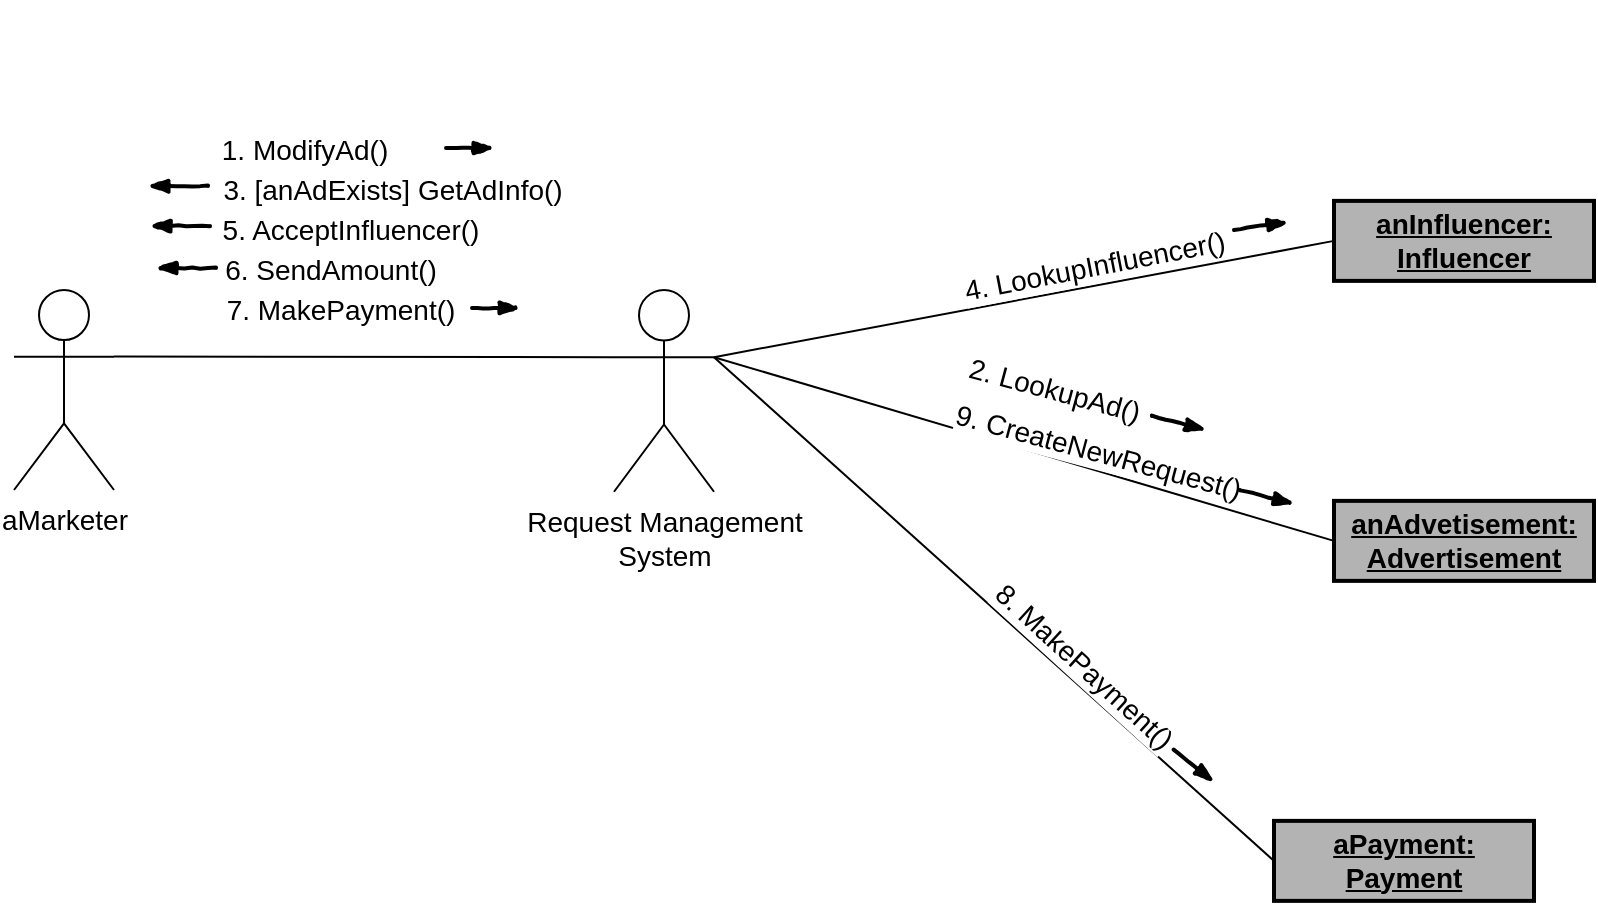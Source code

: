 <mxfile version="12.4.3" type="google" pages="1"><diagram id="Xu7hAwpWHqqz043k15y8" name="Page-1"><mxGraphModel dx="1024" dy="584" grid="1" gridSize="10" guides="1" tooltips="1" connect="1" arrows="1" fold="1" page="1" pageScale="1" pageWidth="850" pageHeight="1100" math="0" shadow="0"><root><mxCell id="0"/><mxCell id="1" parent="0"/><mxCell id="eI447mRiReDyooh-H_tk-48" value="&lt;u style=&quot;font-size: 14px;&quot;&gt;&lt;b style=&quot;font-size: 14px;&quot;&gt;aPayment: Payment&lt;/b&gt;&lt;/u&gt;" style="rounded=0;whiteSpace=wrap;html=1;fillColor=#B3B3B3;strokeWidth=2;fontSize=14;" parent="1" vertex="1"><mxGeometry x="670" y="525.44" width="130" height="40" as="geometry"/></mxCell><mxCell id="A1uHR4Oh70x3VBSi_ET3-15" style="edgeStyle=none;rounded=0;orthogonalLoop=1;jettySize=auto;html=1;exitX=1;exitY=0.333;exitDx=0;exitDy=0;exitPerimeter=0;entryX=0;entryY=0.333;entryDx=0;entryDy=0;entryPerimeter=0;endArrow=none;endFill=0;fontSize=14;" parent="1" source="4Tu1oQqfwqeqmw-D4zRC-1" target="eI447mRiReDyooh-H_tk-8" edge="1"><mxGeometry relative="1" as="geometry"/></mxCell><mxCell id="4Tu1oQqfwqeqmw-D4zRC-1" value="aMarketer" style="shape=umlActor;verticalLabelPosition=bottom;labelBackgroundColor=#ffffff;verticalAlign=top;html=1;outlineConnect=0;fontSize=14;" parent="1" vertex="1"><mxGeometry x="40" y="260" width="50" height="100" as="geometry"/></mxCell><mxCell id="A1uHR4Oh70x3VBSi_ET3-2" style="edgeStyle=none;rounded=0;orthogonalLoop=1;jettySize=auto;html=1;exitX=1;exitY=0.333;exitDx=0;exitDy=0;exitPerimeter=0;entryX=0;entryY=0.5;entryDx=0;entryDy=0;endArrow=none;endFill=0;fontSize=14;" parent="1" source="eI447mRiReDyooh-H_tk-8" target="eI447mRiReDyooh-H_tk-34" edge="1"><mxGeometry relative="1" as="geometry"/></mxCell><mxCell id="A1uHR4Oh70x3VBSi_ET3-10" value="4. LookupInfluencer()" style="text;html=1;align=center;verticalAlign=middle;resizable=0;points=[];;labelBackgroundColor=#ffffff;fontSize=14;rotation=-10.9;" parent="A1uHR4Oh70x3VBSi_ET3-2" vertex="1" connectable="0"><mxGeometry x="0.229" y="3" relative="1" as="geometry"><mxPoint y="-7" as="offset"/></mxGeometry></mxCell><mxCell id="A1uHR4Oh70x3VBSi_ET3-3" style="edgeStyle=none;rounded=0;orthogonalLoop=1;jettySize=auto;html=1;exitX=1;exitY=0.333;exitDx=0;exitDy=0;exitPerimeter=0;entryX=0;entryY=0.5;entryDx=0;entryDy=0;endArrow=none;endFill=0;fontSize=14;" parent="1" source="eI447mRiReDyooh-H_tk-8" target="eI447mRiReDyooh-H_tk-31" edge="1"><mxGeometry relative="1" as="geometry"/></mxCell><mxCell id="A1uHR4Oh70x3VBSi_ET3-12" value="9. CreateNewRequest()" style="text;html=1;align=center;verticalAlign=middle;resizable=0;points=[];;labelBackgroundColor=#ffffff;fontSize=14;rotation=15;" parent="A1uHR4Oh70x3VBSi_ET3-3" vertex="1" connectable="0"><mxGeometry x="0.234" y="-1" relative="1" as="geometry"><mxPoint x="1" y="-11" as="offset"/></mxGeometry></mxCell><mxCell id="A1uHR4Oh70x3VBSi_ET3-4" style="edgeStyle=none;rounded=0;orthogonalLoop=1;jettySize=auto;html=1;exitX=1;exitY=0.333;exitDx=0;exitDy=0;exitPerimeter=0;entryX=0;entryY=0.5;entryDx=0;entryDy=0;endArrow=none;endFill=0;fontSize=14;" parent="1" source="eI447mRiReDyooh-H_tk-8" target="eI447mRiReDyooh-H_tk-48" edge="1"><mxGeometry relative="1" as="geometry"/></mxCell><mxCell id="A1uHR4Oh70x3VBSi_ET3-5" value="&lt;div&gt;8. MakePayment()&lt;/div&gt;" style="text;html=1;align=center;verticalAlign=middle;resizable=0;points=[];;labelBackgroundColor=#ffffff;rotation=42.4;fontSize=14;" parent="A1uHR4Oh70x3VBSi_ET3-4" vertex="1" connectable="0"><mxGeometry x="0.345" y="-2" relative="1" as="geometry"><mxPoint x="-2.03" y="-17.11" as="offset"/></mxGeometry></mxCell><mxCell id="eI447mRiReDyooh-H_tk-8" value="&lt;div style=&quot;font-size: 14px;&quot;&gt;Request Management &lt;br style=&quot;font-size: 14px;&quot;&gt;&lt;/div&gt;&lt;div style=&quot;font-size: 14px;&quot;&gt;System&lt;br style=&quot;font-size: 14px;&quot;&gt;&lt;/div&gt;" style="shape=umlActor;verticalLabelPosition=bottom;labelBackgroundColor=#ffffff;verticalAlign=top;html=1;outlineConnect=0;fontSize=14;" parent="1" vertex="1"><mxGeometry x="340" y="260" width="50" height="100.883" as="geometry"/></mxCell><mxCell id="eI447mRiReDyooh-H_tk-34" value="&lt;b style=&quot;font-size: 14px;&quot;&gt;&lt;u style=&quot;font-size: 14px;&quot;&gt;anInfluencer: Influencer&lt;br style=&quot;font-size: 14px;&quot;&gt;&lt;/u&gt;&lt;/b&gt;" style="rounded=0;whiteSpace=wrap;html=1;fillColor=#B3B3B3;strokeWidth=2;fontSize=14;" parent="1" vertex="1"><mxGeometry x="700" y="215.44" width="130" height="40" as="geometry"/></mxCell><mxCell id="eI447mRiReDyooh-H_tk-31" value="&lt;b style=&quot;font-size: 14px;&quot;&gt;&lt;u style=&quot;font-size: 14px;&quot;&gt;anAdvetisement: Advertisement&lt;br style=&quot;font-size: 14px;&quot;&gt;&lt;/u&gt;&lt;/b&gt;" style="rounded=0;whiteSpace=wrap;html=1;fillColor=#B3B3B3;strokeWidth=2;fontSize=14;" parent="1" vertex="1"><mxGeometry x="700" y="365.44" width="130" height="40" as="geometry"/></mxCell><mxCell id="A1uHR4Oh70x3VBSi_ET3-7" value="" style="rounded=0;comic=1;strokeWidth=2;endArrow=blockThin;html=1;fontFamily=Comic Sans MS;fontStyle=1;" parent="1" edge="1"><mxGeometry width="50" height="50" relative="1" as="geometry"><mxPoint x="620" y="490" as="sourcePoint"/><mxPoint x="640" y="506" as="targetPoint"/></mxGeometry></mxCell><mxCell id="A1uHR4Oh70x3VBSi_ET3-9" value="" style="rounded=0;comic=1;strokeWidth=2;endArrow=blockThin;html=1;fontFamily=Comic Sans MS;fontStyle=1;" parent="1" edge="1"><mxGeometry width="50" height="50" relative="1" as="geometry"><mxPoint x="650" y="230" as="sourcePoint"/><mxPoint x="677" y="226" as="targetPoint"/></mxGeometry></mxCell><mxCell id="A1uHR4Oh70x3VBSi_ET3-11" value="" style="rounded=0;comic=1;strokeWidth=2;endArrow=blockThin;html=1;fontFamily=Comic Sans MS;fontStyle=1;" parent="1" edge="1"><mxGeometry width="50" height="50" relative="1" as="geometry"><mxPoint x="256" y="189" as="sourcePoint"/><mxPoint x="280" y="189" as="targetPoint"/></mxGeometry></mxCell><mxCell id="A1uHR4Oh70x3VBSi_ET3-13" value="" style="rounded=0;comic=1;strokeWidth=2;endArrow=blockThin;html=1;fontFamily=Comic Sans MS;fontStyle=1;" parent="1" edge="1"><mxGeometry width="50" height="50" relative="1" as="geometry"><mxPoint x="653" y="360" as="sourcePoint"/><mxPoint x="680" y="367" as="targetPoint"/></mxGeometry></mxCell><mxCell id="A1uHR4Oh70x3VBSi_ET3-16" value="1. ModifyAd()" style="text;html=1;align=center;verticalAlign=middle;resizable=0;points=[];;autosize=1;fontSize=14;" parent="1" vertex="1"><mxGeometry x="135" y="180" width="100" height="20" as="geometry"/></mxCell><mxCell id="A1uHR4Oh70x3VBSi_ET3-17" value="3. [anAdExists] GetAdInfo()" style="text;html=1;align=center;verticalAlign=middle;resizable=0;points=[];;autosize=1;fontSize=14;direction=south;" parent="1" vertex="1"><mxGeometry x="219" y="115" width="20" height="190" as="geometry"/></mxCell><mxCell id="A1uHR4Oh70x3VBSi_ET3-20" value="5. AcceptInfluencer()" style="text;html=1;align=center;verticalAlign=middle;resizable=0;points=[];;autosize=1;fontSize=14;" parent="1" vertex="1"><mxGeometry x="138" y="220" width="140" height="20" as="geometry"/></mxCell><mxCell id="A1uHR4Oh70x3VBSi_ET3-21" value="6. SendAmount()" style="text;html=1;align=center;verticalAlign=middle;resizable=0;points=[];;autosize=1;fontSize=14;" parent="1" vertex="1"><mxGeometry x="138" y="240" width="120" height="20" as="geometry"/></mxCell><mxCell id="A1uHR4Oh70x3VBSi_ET3-22" value="7. MakePayment()" style="text;html=1;align=center;verticalAlign=middle;resizable=0;points=[];;autosize=1;fontSize=14;" parent="1" vertex="1"><mxGeometry x="138" y="260" width="130" height="20" as="geometry"/></mxCell><mxCell id="A1uHR4Oh70x3VBSi_ET3-24" value="" style="rounded=0;comic=1;strokeWidth=2;endArrow=blockThin;html=1;fontFamily=Comic Sans MS;fontStyle=1;" parent="1" edge="1"><mxGeometry width="50" height="50" relative="1" as="geometry"><mxPoint x="269" y="269" as="sourcePoint"/><mxPoint x="293" y="269" as="targetPoint"/></mxGeometry></mxCell><mxCell id="A1uHR4Oh70x3VBSi_ET3-25" value="" style="rounded=0;comic=1;strokeWidth=2;endArrow=blockThin;html=1;fontFamily=Comic Sans MS;fontStyle=1;" parent="1" edge="1"><mxGeometry width="50" height="50" relative="1" as="geometry"><mxPoint x="137" y="208" as="sourcePoint"/><mxPoint x="107" y="208" as="targetPoint"/></mxGeometry></mxCell><mxCell id="A1uHR4Oh70x3VBSi_ET3-28" value="" style="rounded=0;comic=1;strokeWidth=2;endArrow=blockThin;html=1;fontFamily=Comic Sans MS;fontStyle=1;" parent="1" edge="1"><mxGeometry width="50" height="50" relative="1" as="geometry"><mxPoint x="138" y="228" as="sourcePoint"/><mxPoint x="108" y="228" as="targetPoint"/></mxGeometry></mxCell><mxCell id="A1uHR4Oh70x3VBSi_ET3-29" value="" style="rounded=0;comic=1;strokeWidth=2;endArrow=blockThin;html=1;fontFamily=Comic Sans MS;fontStyle=1;" parent="1" edge="1"><mxGeometry width="50" height="50" relative="1" as="geometry"><mxPoint x="141" y="249" as="sourcePoint"/><mxPoint x="111" y="249" as="targetPoint"/></mxGeometry></mxCell><mxCell id="xE8C8aQdYn32eJr2K_cs-3" value="&lt;font style=&quot;font-size: 14px&quot;&gt;2. LookupAd()&lt;br&gt;&lt;/font&gt;" style="text;html=1;align=center;verticalAlign=middle;resizable=0;points=[];;autosize=1;rotation=15;" vertex="1" parent="1"><mxGeometry x="510" y="300" width="100" height="20" as="geometry"/></mxCell><mxCell id="xE8C8aQdYn32eJr2K_cs-4" value="" style="rounded=0;comic=1;strokeWidth=2;endArrow=blockThin;html=1;fontFamily=Comic Sans MS;fontStyle=1;" edge="1" parent="1"><mxGeometry width="50" height="50" relative="1" as="geometry"><mxPoint x="609" y="323" as="sourcePoint"/><mxPoint x="636" y="330" as="targetPoint"/></mxGeometry></mxCell></root></mxGraphModel></diagram></mxfile>